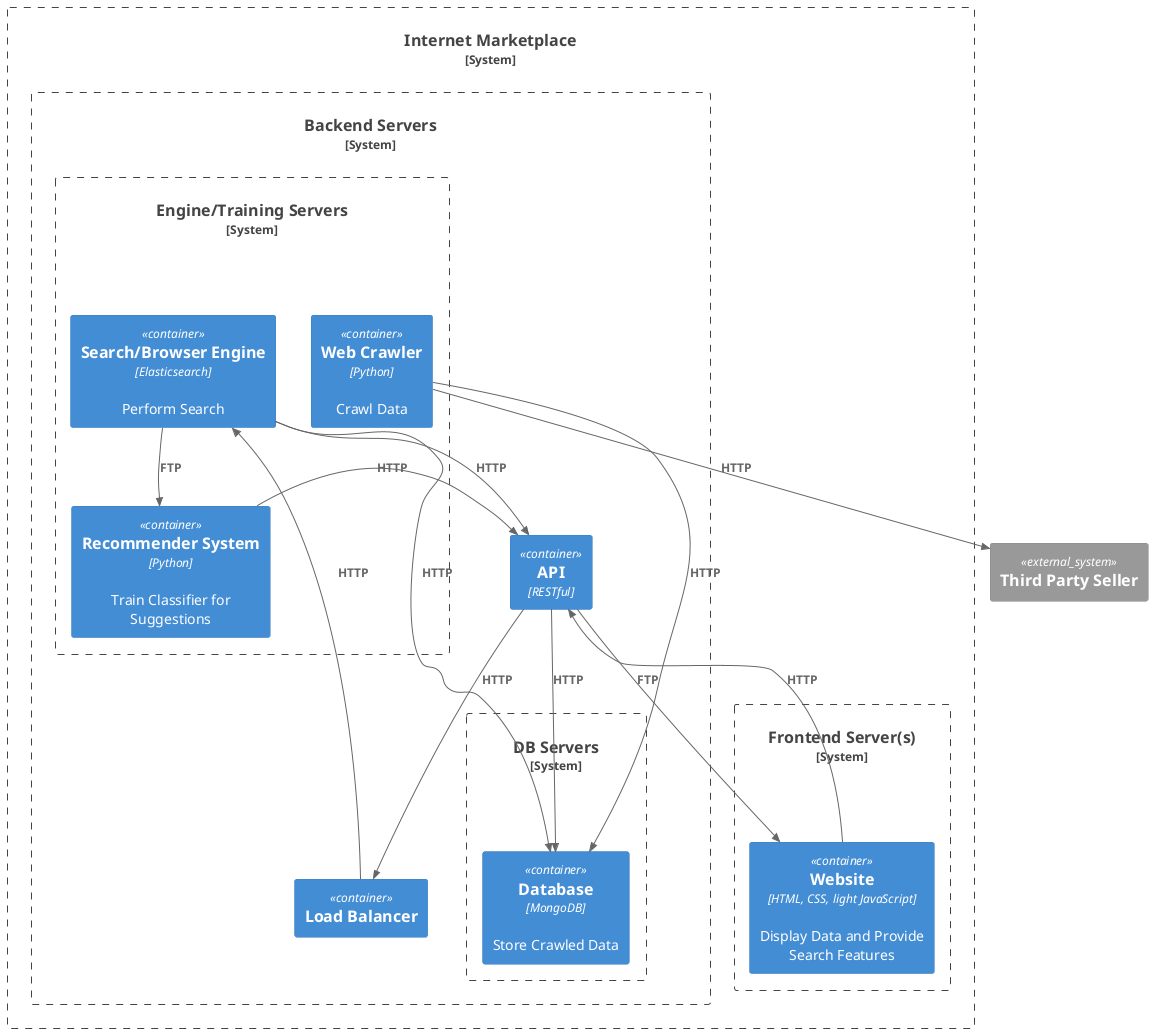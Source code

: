 @startuml
!include <C4/C4_Container>

System_Boundary(boundary, "Internet Marketplace") {
    System_Boundary(fr, "Frontend Server(s)") {
        Container(website, "Website", "HTML, CSS, light JavaScript" ,"Display Data and Provide Search Features")
    }

    System_Boundary(be, "Backend Servers") {
        System_Boundary(dm, "DB Servers") {
            Container(db, "Database", "MongoDB", "Store Crawled Data")
        }
        Container(API, "API", "RESTful")
        Container(LB, "Load Balancer", "")
        System_Boundary(es, "Engine/Training Servers") {
            Container(search_engine, "Search/Browser Engine", "Elasticsearch", "Perform Search")
            Container(crawler, "Web Crawler", "Python", "Crawl Data")
            Container(rec_sys, "Recommender System", "Python", "Train Classifier for Suggestions")
        }
    }
}

System_Ext(third_party, "Third Party Seller")

Rel(website, API, "HTTP")
Rel(API, website, "FTP")
Rel(API, db, "HTTP")
Rel(API, LB, "HTTP")
Rel(LB, search_engine, "HTTP")
Rel(search_engine, API, "HTTP")
Rel(rec_sys, API, "HTTP")
Rel(search_engine, db, "HTTP")
Rel(crawler, db, "HTTP")
Rel(search_engine, rec_sys, "FTP")
Rel(crawler, third_party, "HTTP")
@enduml